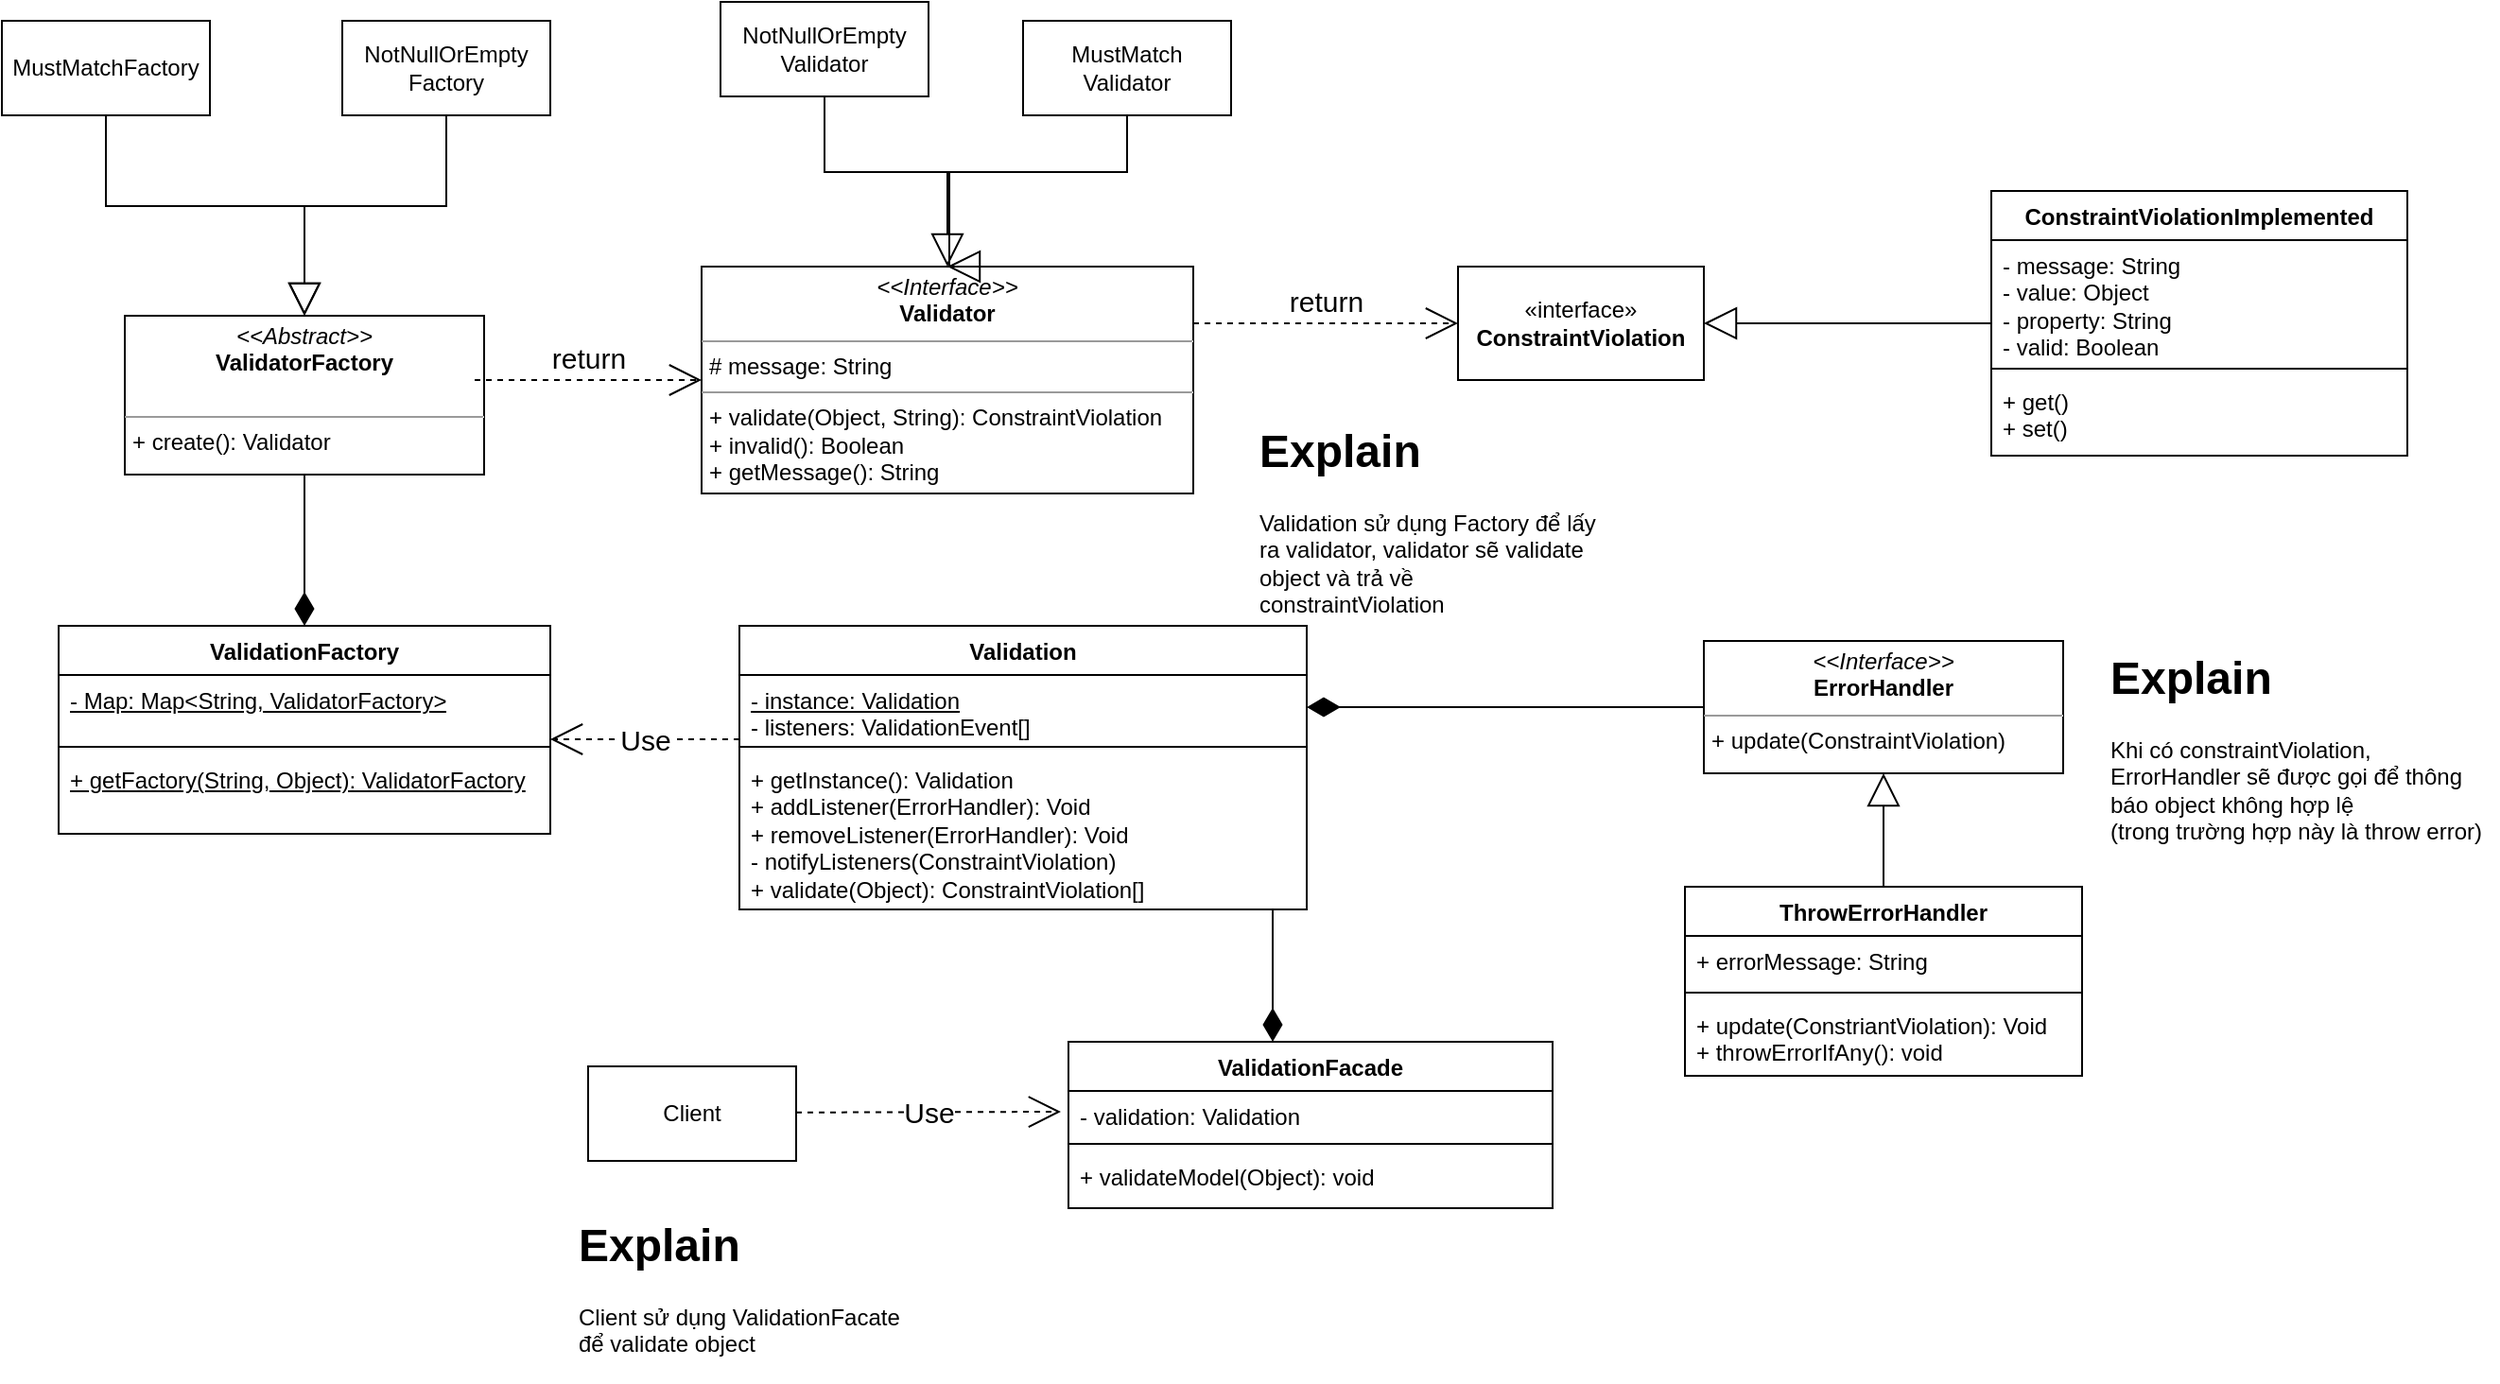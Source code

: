 <mxfile version="22.1.18" type="device">
  <diagram id="C5RBs43oDa-KdzZeNtuy" name="Page-1">
    <mxGraphModel dx="1867" dy="1728" grid="1" gridSize="10" guides="1" tooltips="1" connect="1" arrows="1" fold="1" page="1" pageScale="1" pageWidth="827" pageHeight="1169" math="0" shadow="0">
      <root>
        <mxCell id="WIyWlLk6GJQsqaUBKTNV-0" />
        <mxCell id="WIyWlLk6GJQsqaUBKTNV-1" parent="WIyWlLk6GJQsqaUBKTNV-0" />
        <mxCell id="-PfsKHNppDFoK7XL7SNk-18" style="edgeStyle=orthogonalEdgeStyle;rounded=0;orthogonalLoop=1;jettySize=auto;html=1;endArrow=none;endFill=0;startArrow=diamondThin;startFill=1;endSize=15;startSize=15;" edge="1" parent="WIyWlLk6GJQsqaUBKTNV-1" source="-PfsKHNppDFoK7XL7SNk-8" target="-PfsKHNppDFoK7XL7SNk-17">
          <mxGeometry relative="1" as="geometry">
            <Array as="points">
              <mxPoint x="522" y="190" />
              <mxPoint x="522" y="190" />
            </Array>
          </mxGeometry>
        </mxCell>
        <mxCell id="-PfsKHNppDFoK7XL7SNk-8" value="ValidationFacade" style="swimlane;fontStyle=1;align=center;verticalAlign=top;childLayout=stackLayout;horizontal=1;startSize=26;horizontalStack=0;resizeParent=1;resizeParentMax=0;resizeLast=0;collapsible=1;marginBottom=0;whiteSpace=wrap;html=1;" vertex="1" parent="WIyWlLk6GJQsqaUBKTNV-1">
          <mxGeometry x="414" y="250" width="256" height="88" as="geometry" />
        </mxCell>
        <mxCell id="-PfsKHNppDFoK7XL7SNk-9" value="- validation: Validation" style="text;strokeColor=none;fillColor=none;align=left;verticalAlign=top;spacingLeft=4;spacingRight=4;overflow=hidden;rotatable=0;points=[[0,0.5],[1,0.5]];portConstraint=eastwest;whiteSpace=wrap;html=1;" vertex="1" parent="-PfsKHNppDFoK7XL7SNk-8">
          <mxGeometry y="26" width="256" height="24" as="geometry" />
        </mxCell>
        <mxCell id="-PfsKHNppDFoK7XL7SNk-10" value="" style="line;strokeWidth=1;fillColor=none;align=left;verticalAlign=middle;spacingTop=-1;spacingLeft=3;spacingRight=3;rotatable=0;labelPosition=right;points=[];portConstraint=eastwest;strokeColor=inherit;" vertex="1" parent="-PfsKHNppDFoK7XL7SNk-8">
          <mxGeometry y="50" width="256" height="8" as="geometry" />
        </mxCell>
        <mxCell id="-PfsKHNppDFoK7XL7SNk-11" value="+ validateModel(Object): void" style="text;strokeColor=none;fillColor=none;align=left;verticalAlign=top;spacingLeft=4;spacingRight=4;overflow=hidden;rotatable=0;points=[[0,0.5],[1,0.5]];portConstraint=eastwest;whiteSpace=wrap;html=1;" vertex="1" parent="-PfsKHNppDFoK7XL7SNk-8">
          <mxGeometry y="58" width="256" height="30" as="geometry" />
        </mxCell>
        <mxCell id="-PfsKHNppDFoK7XL7SNk-12" value="Client" style="html=1;whiteSpace=wrap;" vertex="1" parent="WIyWlLk6GJQsqaUBKTNV-1">
          <mxGeometry x="160" y="263" width="110" height="50" as="geometry" />
        </mxCell>
        <mxCell id="-PfsKHNppDFoK7XL7SNk-14" value="Validation" style="swimlane;fontStyle=1;align=center;verticalAlign=top;childLayout=stackLayout;horizontal=1;startSize=26;horizontalStack=0;resizeParent=1;resizeParentMax=0;resizeLast=0;collapsible=1;marginBottom=0;whiteSpace=wrap;html=1;" vertex="1" parent="WIyWlLk6GJQsqaUBKTNV-1">
          <mxGeometry x="240" y="30" width="300" height="150" as="geometry" />
        </mxCell>
        <mxCell id="-PfsKHNppDFoK7XL7SNk-15" value="&lt;u&gt;- instance: Validation&lt;/u&gt;&lt;br&gt;- listeners: ValidationEvent[]" style="text;strokeColor=none;fillColor=none;align=left;verticalAlign=top;spacingLeft=4;spacingRight=4;overflow=hidden;rotatable=0;points=[[0,0.5],[1,0.5]];portConstraint=eastwest;whiteSpace=wrap;html=1;" vertex="1" parent="-PfsKHNppDFoK7XL7SNk-14">
          <mxGeometry y="26" width="300" height="34" as="geometry" />
        </mxCell>
        <mxCell id="-PfsKHNppDFoK7XL7SNk-16" value="" style="line;strokeWidth=1;fillColor=none;align=left;verticalAlign=middle;spacingTop=-1;spacingLeft=3;spacingRight=3;rotatable=0;labelPosition=right;points=[];portConstraint=eastwest;strokeColor=inherit;" vertex="1" parent="-PfsKHNppDFoK7XL7SNk-14">
          <mxGeometry y="60" width="300" height="8" as="geometry" />
        </mxCell>
        <mxCell id="-PfsKHNppDFoK7XL7SNk-17" value="+ getInstance(): Validation&lt;br&gt;+ addListener(ErrorHandler): Void&lt;br&gt;+ removeListener(ErrorHandler): Void&lt;br&gt;- notifyListeners(ConstraintViolation)&lt;br&gt;+ validate(Object): ConstraintViolation[]" style="text;strokeColor=none;fillColor=none;align=left;verticalAlign=top;spacingLeft=4;spacingRight=4;overflow=hidden;rotatable=0;points=[[0,0.5],[1,0.5]];portConstraint=eastwest;whiteSpace=wrap;html=1;" vertex="1" parent="-PfsKHNppDFoK7XL7SNk-14">
          <mxGeometry y="68" width="300" height="82" as="geometry" />
        </mxCell>
        <mxCell id="-PfsKHNppDFoK7XL7SNk-27" style="edgeStyle=orthogonalEdgeStyle;rounded=0;orthogonalLoop=1;jettySize=auto;html=1;endArrow=diamondThin;endFill=1;endSize=15;startSize=15;" edge="1" parent="WIyWlLk6GJQsqaUBKTNV-1" source="-PfsKHNppDFoK7XL7SNk-20" target="-PfsKHNppDFoK7XL7SNk-15">
          <mxGeometry relative="1" as="geometry" />
        </mxCell>
        <mxCell id="-PfsKHNppDFoK7XL7SNk-20" value="&lt;p style=&quot;margin:0px;margin-top:4px;text-align:center;&quot;&gt;&lt;i&gt;&amp;lt;&amp;lt;Interface&amp;gt;&amp;gt;&lt;/i&gt;&lt;br&gt;&lt;b&gt;ErrorHandler&lt;/b&gt;&lt;/p&gt;&lt;hr size=&quot;1&quot;&gt;&lt;p style=&quot;margin:0px;margin-left:4px;&quot;&gt;&lt;/p&gt;&lt;p style=&quot;margin:0px;margin-left:4px;&quot;&gt;+ update(ConstraintViolation)&lt;/p&gt;" style="verticalAlign=top;align=left;overflow=fill;fontSize=12;fontFamily=Helvetica;html=1;whiteSpace=wrap;" vertex="1" parent="WIyWlLk6GJQsqaUBKTNV-1">
          <mxGeometry x="750" y="38" width="190" height="70" as="geometry" />
        </mxCell>
        <mxCell id="-PfsKHNppDFoK7XL7SNk-25" value="" style="edgeStyle=orthogonalEdgeStyle;rounded=0;orthogonalLoop=1;jettySize=auto;html=1;endArrow=block;endFill=0;strokeWidth=1;endSize=15;" edge="1" parent="WIyWlLk6GJQsqaUBKTNV-1" source="-PfsKHNppDFoK7XL7SNk-21" target="-PfsKHNppDFoK7XL7SNk-20">
          <mxGeometry relative="1" as="geometry" />
        </mxCell>
        <mxCell id="-PfsKHNppDFoK7XL7SNk-21" value="ThrowErrorHandler" style="swimlane;fontStyle=1;align=center;verticalAlign=top;childLayout=stackLayout;horizontal=1;startSize=26;horizontalStack=0;resizeParent=1;resizeParentMax=0;resizeLast=0;collapsible=1;marginBottom=0;whiteSpace=wrap;html=1;" vertex="1" parent="WIyWlLk6GJQsqaUBKTNV-1">
          <mxGeometry x="740" y="168" width="210" height="100" as="geometry" />
        </mxCell>
        <mxCell id="-PfsKHNppDFoK7XL7SNk-22" value="+ errorMessage: String" style="text;strokeColor=none;fillColor=none;align=left;verticalAlign=top;spacingLeft=4;spacingRight=4;overflow=hidden;rotatable=0;points=[[0,0.5],[1,0.5]];portConstraint=eastwest;whiteSpace=wrap;html=1;" vertex="1" parent="-PfsKHNppDFoK7XL7SNk-21">
          <mxGeometry y="26" width="210" height="26" as="geometry" />
        </mxCell>
        <mxCell id="-PfsKHNppDFoK7XL7SNk-23" value="" style="line;strokeWidth=1;fillColor=none;align=left;verticalAlign=middle;spacingTop=-1;spacingLeft=3;spacingRight=3;rotatable=0;labelPosition=right;points=[];portConstraint=eastwest;strokeColor=inherit;" vertex="1" parent="-PfsKHNppDFoK7XL7SNk-21">
          <mxGeometry y="52" width="210" height="8" as="geometry" />
        </mxCell>
        <mxCell id="-PfsKHNppDFoK7XL7SNk-24" value="+ update(ConstriantViolation): Void&lt;br&gt;+ throwErrorIfAny(): void" style="text;strokeColor=none;fillColor=none;align=left;verticalAlign=top;spacingLeft=4;spacingRight=4;overflow=hidden;rotatable=0;points=[[0,0.5],[1,0.5]];portConstraint=eastwest;whiteSpace=wrap;html=1;" vertex="1" parent="-PfsKHNppDFoK7XL7SNk-21">
          <mxGeometry y="60" width="210" height="40" as="geometry" />
        </mxCell>
        <mxCell id="-PfsKHNppDFoK7XL7SNk-31" value="«interface»&lt;br&gt;&lt;b&gt;ConstraintViolation&lt;/b&gt;" style="html=1;whiteSpace=wrap;" vertex="1" parent="WIyWlLk6GJQsqaUBKTNV-1">
          <mxGeometry x="620" y="-160" width="130" height="60" as="geometry" />
        </mxCell>
        <mxCell id="-PfsKHNppDFoK7XL7SNk-37" style="edgeStyle=orthogonalEdgeStyle;rounded=0;orthogonalLoop=1;jettySize=auto;html=1;entryX=1;entryY=0.5;entryDx=0;entryDy=0;endArrow=block;endFill=0;endSize=15;" edge="1" parent="WIyWlLk6GJQsqaUBKTNV-1" source="-PfsKHNppDFoK7XL7SNk-33" target="-PfsKHNppDFoK7XL7SNk-31">
          <mxGeometry relative="1" as="geometry" />
        </mxCell>
        <mxCell id="-PfsKHNppDFoK7XL7SNk-33" value="ConstraintViolationImplemented" style="swimlane;fontStyle=1;align=center;verticalAlign=top;childLayout=stackLayout;horizontal=1;startSize=26;horizontalStack=0;resizeParent=1;resizeParentMax=0;resizeLast=0;collapsible=1;marginBottom=0;whiteSpace=wrap;html=1;" vertex="1" parent="WIyWlLk6GJQsqaUBKTNV-1">
          <mxGeometry x="902" y="-200" width="220" height="140" as="geometry" />
        </mxCell>
        <mxCell id="-PfsKHNppDFoK7XL7SNk-34" value="- message: String&lt;br&gt;- value: Object&lt;br&gt;- property: String&lt;br&gt;- valid: Boolean" style="text;strokeColor=none;fillColor=none;align=left;verticalAlign=top;spacingLeft=4;spacingRight=4;overflow=hidden;rotatable=0;points=[[0,0.5],[1,0.5]];portConstraint=eastwest;whiteSpace=wrap;html=1;" vertex="1" parent="-PfsKHNppDFoK7XL7SNk-33">
          <mxGeometry y="26" width="220" height="64" as="geometry" />
        </mxCell>
        <mxCell id="-PfsKHNppDFoK7XL7SNk-35" value="" style="line;strokeWidth=1;fillColor=none;align=left;verticalAlign=middle;spacingTop=-1;spacingLeft=3;spacingRight=3;rotatable=0;labelPosition=right;points=[];portConstraint=eastwest;strokeColor=inherit;" vertex="1" parent="-PfsKHNppDFoK7XL7SNk-33">
          <mxGeometry y="90" width="220" height="8" as="geometry" />
        </mxCell>
        <mxCell id="-PfsKHNppDFoK7XL7SNk-36" value="+ get()&lt;br&gt;+ set()" style="text;strokeColor=none;fillColor=none;align=left;verticalAlign=top;spacingLeft=4;spacingRight=4;overflow=hidden;rotatable=0;points=[[0,0.5],[1,0.5]];portConstraint=eastwest;whiteSpace=wrap;html=1;" vertex="1" parent="-PfsKHNppDFoK7XL7SNk-33">
          <mxGeometry y="98" width="220" height="42" as="geometry" />
        </mxCell>
        <mxCell id="-PfsKHNppDFoK7XL7SNk-38" value="ValidationFactory" style="swimlane;fontStyle=1;align=center;verticalAlign=top;childLayout=stackLayout;horizontal=1;startSize=26;horizontalStack=0;resizeParent=1;resizeParentMax=0;resizeLast=0;collapsible=1;marginBottom=0;whiteSpace=wrap;html=1;" vertex="1" parent="WIyWlLk6GJQsqaUBKTNV-1">
          <mxGeometry x="-120" y="30" width="260" height="110" as="geometry" />
        </mxCell>
        <mxCell id="-PfsKHNppDFoK7XL7SNk-39" value="&lt;u&gt;- Map: Map&amp;lt;String, ValidatorFactory&amp;gt;&lt;/u&gt;" style="text;strokeColor=none;fillColor=none;align=left;verticalAlign=top;spacingLeft=4;spacingRight=4;overflow=hidden;rotatable=0;points=[[0,0.5],[1,0.5]];portConstraint=eastwest;whiteSpace=wrap;html=1;" vertex="1" parent="-PfsKHNppDFoK7XL7SNk-38">
          <mxGeometry y="26" width="260" height="34" as="geometry" />
        </mxCell>
        <mxCell id="-PfsKHNppDFoK7XL7SNk-40" value="" style="line;strokeWidth=1;fillColor=none;align=left;verticalAlign=middle;spacingTop=-1;spacingLeft=3;spacingRight=3;rotatable=0;labelPosition=right;points=[];portConstraint=eastwest;strokeColor=inherit;" vertex="1" parent="-PfsKHNppDFoK7XL7SNk-38">
          <mxGeometry y="60" width="260" height="8" as="geometry" />
        </mxCell>
        <mxCell id="-PfsKHNppDFoK7XL7SNk-41" value="&lt;u&gt;+ getFactory(String, Object): ValidatorFactory&lt;/u&gt;" style="text;strokeColor=none;fillColor=none;align=left;verticalAlign=top;spacingLeft=4;spacingRight=4;overflow=hidden;rotatable=0;points=[[0,0.5],[1,0.5]];portConstraint=eastwest;whiteSpace=wrap;html=1;" vertex="1" parent="-PfsKHNppDFoK7XL7SNk-38">
          <mxGeometry y="68" width="260" height="42" as="geometry" />
        </mxCell>
        <mxCell id="-PfsKHNppDFoK7XL7SNk-49" style="edgeStyle=orthogonalEdgeStyle;rounded=0;orthogonalLoop=1;jettySize=auto;html=1;entryX=0.5;entryY=0;entryDx=0;entryDy=0;endArrow=diamondThin;endFill=1;endSize=15;" edge="1" parent="WIyWlLk6GJQsqaUBKTNV-1" source="-PfsKHNppDFoK7XL7SNk-47" target="-PfsKHNppDFoK7XL7SNk-38">
          <mxGeometry relative="1" as="geometry" />
        </mxCell>
        <mxCell id="-PfsKHNppDFoK7XL7SNk-47" value="&lt;p style=&quot;margin:0px;margin-top:4px;text-align:center;&quot;&gt;&lt;i&gt;&amp;lt;&amp;lt;Abstract&amp;gt;&amp;gt;&lt;/i&gt;&lt;br&gt;&lt;b&gt;ValidatorFactory&lt;/b&gt;&lt;/p&gt;&lt;p style=&quot;margin:0px;margin-left:4px;&quot;&gt;&lt;br&gt;&lt;/p&gt;&lt;hr size=&quot;1&quot;&gt;&lt;p style=&quot;margin:0px;margin-left:4px;&quot;&gt;+ create(): Validator&lt;/p&gt;" style="verticalAlign=top;align=left;overflow=fill;fontSize=12;fontFamily=Helvetica;html=1;whiteSpace=wrap;" vertex="1" parent="WIyWlLk6GJQsqaUBKTNV-1">
          <mxGeometry x="-85" y="-134" width="190" height="84" as="geometry" />
        </mxCell>
        <mxCell id="-PfsKHNppDFoK7XL7SNk-64" value="&lt;p style=&quot;margin:0px;margin-top:4px;text-align:center;&quot;&gt;&lt;i&gt;&amp;lt;&amp;lt;Interface&amp;gt;&amp;gt;&lt;/i&gt;&lt;br&gt;&lt;b&gt;Validator&lt;/b&gt;&lt;/p&gt;&lt;hr size=&quot;1&quot;&gt;&lt;p style=&quot;margin:0px;margin-left:4px;&quot;&gt;# message: String&lt;br&gt;&lt;/p&gt;&lt;hr size=&quot;1&quot;&gt;&lt;p style=&quot;margin:0px;margin-left:4px;&quot;&gt;+ validate(Object, String): ConstraintViolation&lt;br&gt;+ invalid(): Boolean&lt;/p&gt;&lt;p style=&quot;margin:0px;margin-left:4px;&quot;&gt;+ getMessage(): String&lt;/p&gt;" style="verticalAlign=top;align=left;overflow=fill;fontSize=12;fontFamily=Helvetica;html=1;whiteSpace=wrap;" vertex="1" parent="WIyWlLk6GJQsqaUBKTNV-1">
          <mxGeometry x="220" y="-160" width="260" height="120" as="geometry" />
        </mxCell>
        <mxCell id="-PfsKHNppDFoK7XL7SNk-68" style="edgeStyle=orthogonalEdgeStyle;rounded=0;orthogonalLoop=1;jettySize=auto;html=1;endArrow=block;endFill=0;endSize=15;" edge="1" parent="WIyWlLk6GJQsqaUBKTNV-1" source="-PfsKHNppDFoK7XL7SNk-67" target="-PfsKHNppDFoK7XL7SNk-64">
          <mxGeometry relative="1" as="geometry" />
        </mxCell>
        <mxCell id="-PfsKHNppDFoK7XL7SNk-67" value="NotNullOrEmpty&lt;br&gt;Validator" style="html=1;whiteSpace=wrap;" vertex="1" parent="WIyWlLk6GJQsqaUBKTNV-1">
          <mxGeometry x="230" y="-300" width="110" height="50" as="geometry" />
        </mxCell>
        <mxCell id="-PfsKHNppDFoK7XL7SNk-70" style="edgeStyle=orthogonalEdgeStyle;rounded=0;orthogonalLoop=1;jettySize=auto;html=1;endArrow=block;endFill=0;endSize=15;" edge="1" parent="WIyWlLk6GJQsqaUBKTNV-1" source="-PfsKHNppDFoK7XL7SNk-69">
          <mxGeometry relative="1" as="geometry">
            <mxPoint x="350" y="-160" as="targetPoint" />
            <Array as="points">
              <mxPoint x="445" y="-210" />
              <mxPoint x="351" y="-210" />
              <mxPoint x="351" y="-160" />
            </Array>
          </mxGeometry>
        </mxCell>
        <mxCell id="-PfsKHNppDFoK7XL7SNk-69" value="MustMatch&lt;br&gt;Validator" style="html=1;whiteSpace=wrap;" vertex="1" parent="WIyWlLk6GJQsqaUBKTNV-1">
          <mxGeometry x="390" y="-290" width="110" height="50" as="geometry" />
        </mxCell>
        <mxCell id="-PfsKHNppDFoK7XL7SNk-73" style="edgeStyle=orthogonalEdgeStyle;rounded=0;orthogonalLoop=1;jettySize=auto;html=1;entryX=0.5;entryY=0;entryDx=0;entryDy=0;endArrow=block;endFill=0;endSize=15;" edge="1" parent="WIyWlLk6GJQsqaUBKTNV-1" source="-PfsKHNppDFoK7XL7SNk-71" target="-PfsKHNppDFoK7XL7SNk-47">
          <mxGeometry relative="1" as="geometry" />
        </mxCell>
        <mxCell id="-PfsKHNppDFoK7XL7SNk-71" value="MustMatchFactory" style="html=1;whiteSpace=wrap;" vertex="1" parent="WIyWlLk6GJQsqaUBKTNV-1">
          <mxGeometry x="-150" y="-290" width="110" height="50" as="geometry" />
        </mxCell>
        <mxCell id="-PfsKHNppDFoK7XL7SNk-74" style="edgeStyle=orthogonalEdgeStyle;rounded=0;orthogonalLoop=1;jettySize=auto;html=1;entryX=0.5;entryY=0;entryDx=0;entryDy=0;endArrow=block;endFill=0;endSize=15;" edge="1" parent="WIyWlLk6GJQsqaUBKTNV-1" source="-PfsKHNppDFoK7XL7SNk-72" target="-PfsKHNppDFoK7XL7SNk-47">
          <mxGeometry relative="1" as="geometry" />
        </mxCell>
        <mxCell id="-PfsKHNppDFoK7XL7SNk-72" value="NotNullOrEmpty&lt;br&gt;Factory" style="html=1;whiteSpace=wrap;" vertex="1" parent="WIyWlLk6GJQsqaUBKTNV-1">
          <mxGeometry x="30" y="-290" width="110" height="50" as="geometry" />
        </mxCell>
        <mxCell id="-PfsKHNppDFoK7XL7SNk-75" value="&lt;font style=&quot;font-size: 15px;&quot;&gt;return&lt;/font&gt;" style="html=1;verticalAlign=bottom;endArrow=open;dashed=1;endSize=15;curved=0;rounded=0;entryX=0;entryY=0.5;entryDx=0;entryDy=0;" edge="1" parent="WIyWlLk6GJQsqaUBKTNV-1" target="-PfsKHNppDFoK7XL7SNk-64">
          <mxGeometry relative="1" as="geometry">
            <mxPoint x="100" y="-100" as="sourcePoint" />
            <mxPoint x="170" y="-93" as="targetPoint" />
          </mxGeometry>
        </mxCell>
        <mxCell id="-PfsKHNppDFoK7XL7SNk-76" value="&lt;font style=&quot;font-size: 15px;&quot;&gt;return&lt;/font&gt;" style="html=1;verticalAlign=bottom;endArrow=open;dashed=1;endSize=15;curved=0;rounded=0;entryX=0;entryY=0.5;entryDx=0;entryDy=0;exitX=1;exitY=0.25;exitDx=0;exitDy=0;" edge="1" parent="WIyWlLk6GJQsqaUBKTNV-1" source="-PfsKHNppDFoK7XL7SNk-64" target="-PfsKHNppDFoK7XL7SNk-31">
          <mxGeometry relative="1" as="geometry">
            <mxPoint x="500" y="-120" as="sourcePoint" />
            <mxPoint x="580" y="-120" as="targetPoint" />
          </mxGeometry>
        </mxCell>
        <mxCell id="-PfsKHNppDFoK7XL7SNk-78" value="&lt;font style=&quot;font-size: 15px;&quot;&gt;Use&lt;/font&gt;" style="endArrow=open;endSize=15;dashed=1;html=1;rounded=0;" edge="1" parent="WIyWlLk6GJQsqaUBKTNV-1">
          <mxGeometry width="160" relative="1" as="geometry">
            <mxPoint x="240" y="90" as="sourcePoint" />
            <mxPoint x="140" y="90" as="targetPoint" />
          </mxGeometry>
        </mxCell>
        <mxCell id="-PfsKHNppDFoK7XL7SNk-79" value="&lt;font style=&quot;font-size: 15px;&quot;&gt;Use&lt;/font&gt;" style="endArrow=open;endSize=15;dashed=1;html=1;rounded=0;" edge="1" parent="WIyWlLk6GJQsqaUBKTNV-1">
          <mxGeometry width="160" relative="1" as="geometry">
            <mxPoint x="270" y="287.38" as="sourcePoint" />
            <mxPoint x="410" y="287" as="targetPoint" />
          </mxGeometry>
        </mxCell>
        <mxCell id="-PfsKHNppDFoK7XL7SNk-80" value="&lt;h1&gt;Explain&lt;/h1&gt;&lt;div&gt;Client sử dụng ValidationFacate&lt;/div&gt;&lt;div&gt;để validate object&lt;/div&gt;" style="text;html=1;strokeColor=none;fillColor=none;spacing=5;spacingTop=-20;whiteSpace=wrap;overflow=hidden;rounded=0;" vertex="1" parent="WIyWlLk6GJQsqaUBKTNV-1">
          <mxGeometry x="150" y="338" width="190" height="92" as="geometry" />
        </mxCell>
        <mxCell id="-PfsKHNppDFoK7XL7SNk-81" value="&lt;h1&gt;Explain&lt;/h1&gt;&lt;div&gt;Validation sử dụng Factory để lấy ra validator, validator sẽ validate object và trả về constraintViolation&lt;/div&gt;" style="text;html=1;strokeColor=none;fillColor=none;spacing=5;spacingTop=-20;whiteSpace=wrap;overflow=hidden;rounded=0;" vertex="1" parent="WIyWlLk6GJQsqaUBKTNV-1">
          <mxGeometry x="510" y="-82" width="190" height="120" as="geometry" />
        </mxCell>
        <mxCell id="-PfsKHNppDFoK7XL7SNk-82" value="&lt;h1&gt;Explain&lt;/h1&gt;&lt;div&gt;Khi có constraintViolation, ErrorHandler sẽ được gọi để thông báo object không hợp lệ&lt;/div&gt;&lt;div&gt;(trong trường hợp này là throw error)&amp;nbsp;&lt;/div&gt;" style="text;html=1;strokeColor=none;fillColor=none;spacing=5;spacingTop=-20;whiteSpace=wrap;overflow=hidden;rounded=0;" vertex="1" parent="WIyWlLk6GJQsqaUBKTNV-1">
          <mxGeometry x="960" y="38" width="210" height="120" as="geometry" />
        </mxCell>
      </root>
    </mxGraphModel>
  </diagram>
</mxfile>
